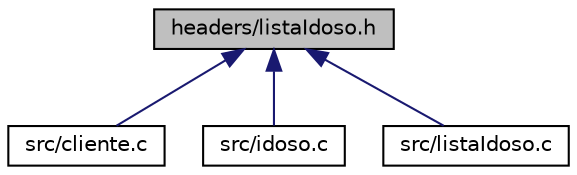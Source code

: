 digraph "headers/listaIdoso.h"
{
 // LATEX_PDF_SIZE
  edge [fontname="Helvetica",fontsize="10",labelfontname="Helvetica",labelfontsize="10"];
  node [fontname="Helvetica",fontsize="10",shape=record];
  Node1 [label="headers/listaIdoso.h",height=0.2,width=0.4,color="black", fillcolor="grey75", style="filled", fontcolor="black",tooltip=" "];
  Node1 -> Node2 [dir="back",color="midnightblue",fontsize="10",style="solid"];
  Node2 [label="src/cliente.c",height=0.2,width=0.4,color="black", fillcolor="white", style="filled",URL="$cliente_8c.html",tooltip=" "];
  Node1 -> Node3 [dir="back",color="midnightblue",fontsize="10",style="solid"];
  Node3 [label="src/idoso.c",height=0.2,width=0.4,color="black", fillcolor="white", style="filled",URL="$idoso_8c.html",tooltip=" "];
  Node1 -> Node4 [dir="back",color="midnightblue",fontsize="10",style="solid"];
  Node4 [label="src/listaIdoso.c",height=0.2,width=0.4,color="black", fillcolor="white", style="filled",URL="$lista_idoso_8c.html",tooltip=" "];
}
